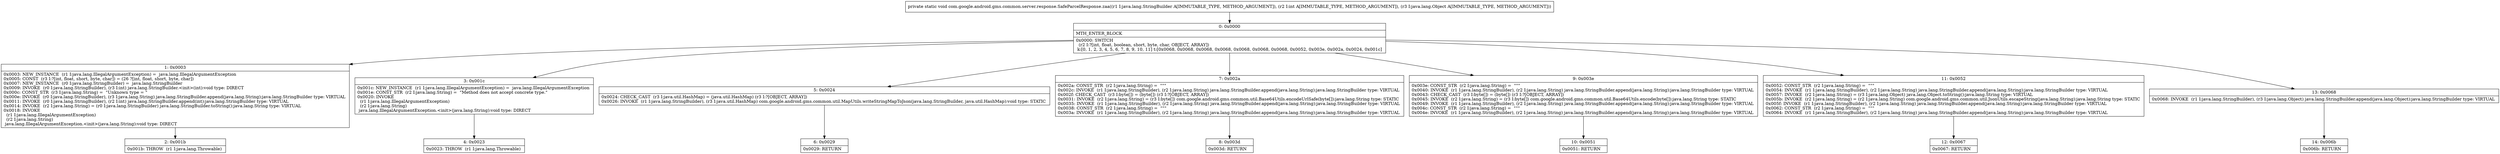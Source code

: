 digraph "CFG forcom.google.android.gms.common.server.response.SafeParcelResponse.zaa(Ljava\/lang\/StringBuilder;ILjava\/lang\/Object;)V" {
Node_0 [shape=record,label="{0\:\ 0x0000|MTH_ENTER_BLOCK\l|0x0000: SWITCH  \l  (r2 I:?[int, float, boolean, short, byte, char, OBJECT, ARRAY])\l k:[0, 1, 2, 3, 4, 5, 6, 7, 8, 9, 10, 11] t:[0x0068, 0x0068, 0x0068, 0x0068, 0x0068, 0x0068, 0x0068, 0x0052, 0x003e, 0x002a, 0x0024, 0x001c] \l}"];
Node_1 [shape=record,label="{1\:\ 0x0003|0x0003: NEW_INSTANCE  (r1 I:java.lang.IllegalArgumentException) =  java.lang.IllegalArgumentException \l0x0005: CONST  (r3 I:?[int, float, short, byte, char]) = (26 ?[int, float, short, byte, char]) \l0x0007: NEW_INSTANCE  (r0 I:java.lang.StringBuilder) =  java.lang.StringBuilder \l0x0009: INVOKE  (r0 I:java.lang.StringBuilder), (r3 I:int) java.lang.StringBuilder.\<init\>(int):void type: DIRECT \l0x000c: CONST_STR  (r3 I:java.lang.String) =  \"Unknown type = \" \l0x000e: INVOKE  (r0 I:java.lang.StringBuilder), (r3 I:java.lang.String) java.lang.StringBuilder.append(java.lang.String):java.lang.StringBuilder type: VIRTUAL \l0x0011: INVOKE  (r0 I:java.lang.StringBuilder), (r2 I:int) java.lang.StringBuilder.append(int):java.lang.StringBuilder type: VIRTUAL \l0x0014: INVOKE  (r2 I:java.lang.String) = (r0 I:java.lang.StringBuilder) java.lang.StringBuilder.toString():java.lang.String type: VIRTUAL \l0x0018: INVOKE  \l  (r1 I:java.lang.IllegalArgumentException)\l  (r2 I:java.lang.String)\l java.lang.IllegalArgumentException.\<init\>(java.lang.String):void type: DIRECT \l}"];
Node_2 [shape=record,label="{2\:\ 0x001b|0x001b: THROW  (r1 I:java.lang.Throwable) \l}"];
Node_3 [shape=record,label="{3\:\ 0x001c|0x001c: NEW_INSTANCE  (r1 I:java.lang.IllegalArgumentException) =  java.lang.IllegalArgumentException \l0x001e: CONST_STR  (r2 I:java.lang.String) =  \"Method does not accept concrete type.\" \l0x0020: INVOKE  \l  (r1 I:java.lang.IllegalArgumentException)\l  (r2 I:java.lang.String)\l java.lang.IllegalArgumentException.\<init\>(java.lang.String):void type: DIRECT \l}"];
Node_4 [shape=record,label="{4\:\ 0x0023|0x0023: THROW  (r1 I:java.lang.Throwable) \l}"];
Node_5 [shape=record,label="{5\:\ 0x0024|0x0024: CHECK_CAST  (r3 I:java.util.HashMap) = (java.util.HashMap) (r3 I:?[OBJECT, ARRAY]) \l0x0026: INVOKE  (r1 I:java.lang.StringBuilder), (r3 I:java.util.HashMap) com.google.android.gms.common.util.MapUtils.writeStringMapToJson(java.lang.StringBuilder, java.util.HashMap):void type: STATIC \l}"];
Node_6 [shape=record,label="{6\:\ 0x0029|0x0029: RETURN   \l}"];
Node_7 [shape=record,label="{7\:\ 0x002a|0x002a: CONST_STR  (r2 I:java.lang.String) =  \"\"\" \l0x002c: INVOKE  (r1 I:java.lang.StringBuilder), (r2 I:java.lang.String) java.lang.StringBuilder.append(java.lang.String):java.lang.StringBuilder type: VIRTUAL \l0x002f: CHECK_CAST  (r3 I:byte[]) = (byte[]) (r3 I:?[OBJECT, ARRAY]) \l0x0031: INVOKE  (r2 I:java.lang.String) = (r3 I:byte[]) com.google.android.gms.common.util.Base64Utils.encodeUrlSafe(byte[]):java.lang.String type: STATIC \l0x0035: INVOKE  (r1 I:java.lang.StringBuilder), (r2 I:java.lang.String) java.lang.StringBuilder.append(java.lang.String):java.lang.StringBuilder type: VIRTUAL \l0x0038: CONST_STR  (r2 I:java.lang.String) =  \"\"\" \l0x003a: INVOKE  (r1 I:java.lang.StringBuilder), (r2 I:java.lang.String) java.lang.StringBuilder.append(java.lang.String):java.lang.StringBuilder type: VIRTUAL \l}"];
Node_8 [shape=record,label="{8\:\ 0x003d|0x003d: RETURN   \l}"];
Node_9 [shape=record,label="{9\:\ 0x003e|0x003e: CONST_STR  (r2 I:java.lang.String) =  \"\"\" \l0x0040: INVOKE  (r1 I:java.lang.StringBuilder), (r2 I:java.lang.String) java.lang.StringBuilder.append(java.lang.String):java.lang.StringBuilder type: VIRTUAL \l0x0043: CHECK_CAST  (r3 I:byte[]) = (byte[]) (r3 I:?[OBJECT, ARRAY]) \l0x0045: INVOKE  (r2 I:java.lang.String) = (r3 I:byte[]) com.google.android.gms.common.util.Base64Utils.encode(byte[]):java.lang.String type: STATIC \l0x0049: INVOKE  (r1 I:java.lang.StringBuilder), (r2 I:java.lang.String) java.lang.StringBuilder.append(java.lang.String):java.lang.StringBuilder type: VIRTUAL \l0x004c: CONST_STR  (r2 I:java.lang.String) =  \"\"\" \l0x004e: INVOKE  (r1 I:java.lang.StringBuilder), (r2 I:java.lang.String) java.lang.StringBuilder.append(java.lang.String):java.lang.StringBuilder type: VIRTUAL \l}"];
Node_10 [shape=record,label="{10\:\ 0x0051|0x0051: RETURN   \l}"];
Node_11 [shape=record,label="{11\:\ 0x0052|0x0052: CONST_STR  (r2 I:java.lang.String) =  \"\"\" \l0x0054: INVOKE  (r1 I:java.lang.StringBuilder), (r2 I:java.lang.String) java.lang.StringBuilder.append(java.lang.String):java.lang.StringBuilder type: VIRTUAL \l0x0057: INVOKE  (r2 I:java.lang.String) = (r3 I:java.lang.Object) java.lang.Object.toString():java.lang.String type: VIRTUAL \l0x005b: INVOKE  (r2 I:java.lang.String) = (r2 I:java.lang.String) com.google.android.gms.common.util.JsonUtils.escapeString(java.lang.String):java.lang.String type: STATIC \l0x005f: INVOKE  (r1 I:java.lang.StringBuilder), (r2 I:java.lang.String) java.lang.StringBuilder.append(java.lang.String):java.lang.StringBuilder type: VIRTUAL \l0x0062: CONST_STR  (r2 I:java.lang.String) =  \"\"\" \l0x0064: INVOKE  (r1 I:java.lang.StringBuilder), (r2 I:java.lang.String) java.lang.StringBuilder.append(java.lang.String):java.lang.StringBuilder type: VIRTUAL \l}"];
Node_12 [shape=record,label="{12\:\ 0x0067|0x0067: RETURN   \l}"];
Node_13 [shape=record,label="{13\:\ 0x0068|0x0068: INVOKE  (r1 I:java.lang.StringBuilder), (r3 I:java.lang.Object) java.lang.StringBuilder.append(java.lang.Object):java.lang.StringBuilder type: VIRTUAL \l}"];
Node_14 [shape=record,label="{14\:\ 0x006b|0x006b: RETURN   \l}"];
MethodNode[shape=record,label="{private static void com.google.android.gms.common.server.response.SafeParcelResponse.zaa((r1 I:java.lang.StringBuilder A[IMMUTABLE_TYPE, METHOD_ARGUMENT]), (r2 I:int A[IMMUTABLE_TYPE, METHOD_ARGUMENT]), (r3 I:java.lang.Object A[IMMUTABLE_TYPE, METHOD_ARGUMENT])) }"];
MethodNode -> Node_0;
Node_0 -> Node_1;
Node_0 -> Node_3;
Node_0 -> Node_5;
Node_0 -> Node_7;
Node_0 -> Node_9;
Node_0 -> Node_11;
Node_0 -> Node_13;
Node_1 -> Node_2;
Node_3 -> Node_4;
Node_5 -> Node_6;
Node_7 -> Node_8;
Node_9 -> Node_10;
Node_11 -> Node_12;
Node_13 -> Node_14;
}

